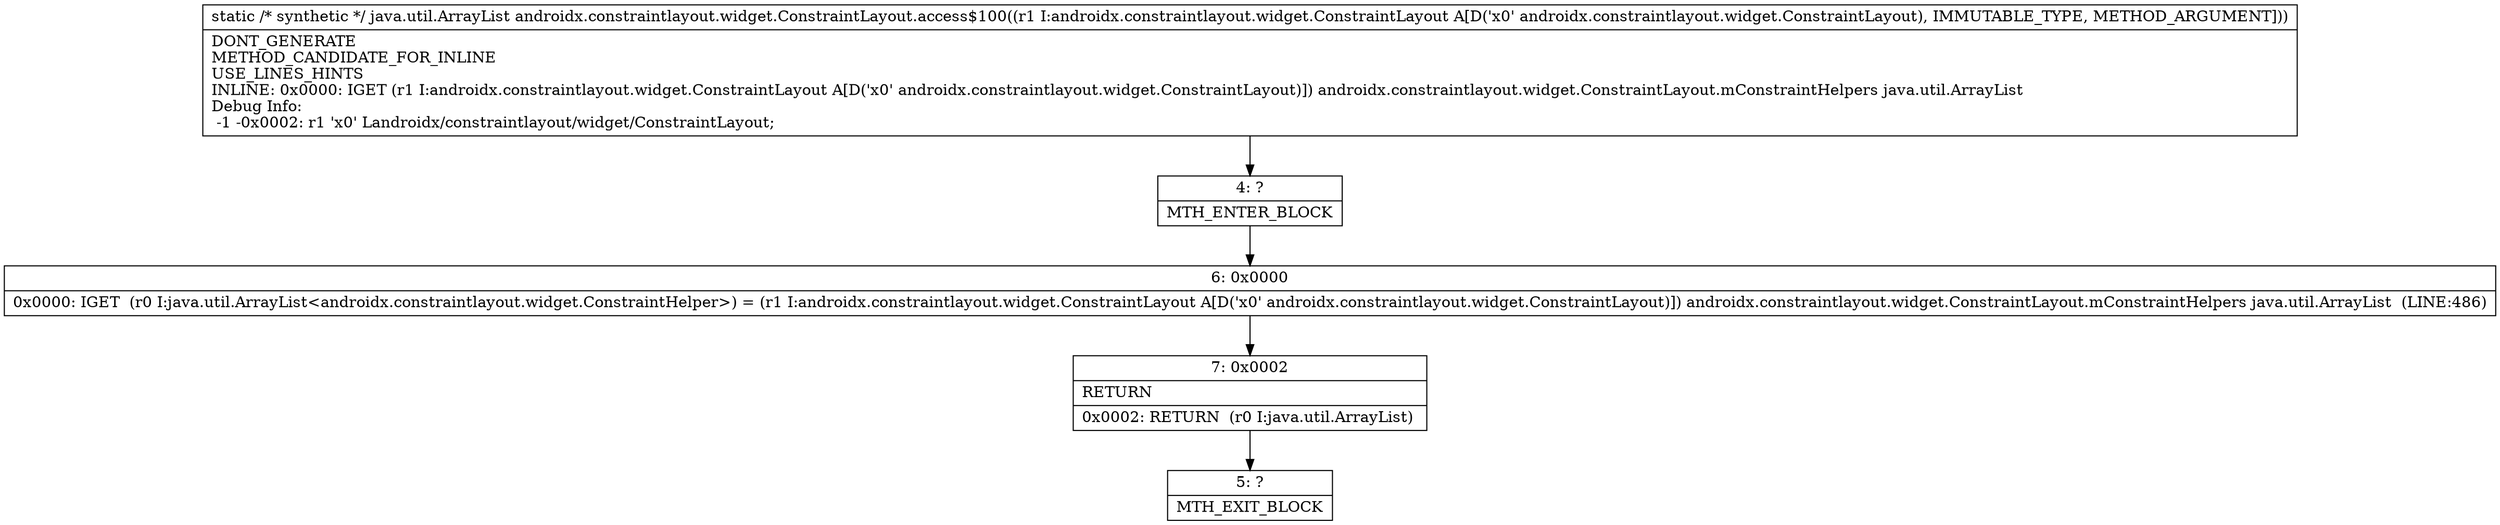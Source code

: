 digraph "CFG forandroidx.constraintlayout.widget.ConstraintLayout.access$100(Landroidx\/constraintlayout\/widget\/ConstraintLayout;)Ljava\/util\/ArrayList;" {
Node_4 [shape=record,label="{4\:\ ?|MTH_ENTER_BLOCK\l}"];
Node_6 [shape=record,label="{6\:\ 0x0000|0x0000: IGET  (r0 I:java.util.ArrayList\<androidx.constraintlayout.widget.ConstraintHelper\>) = (r1 I:androidx.constraintlayout.widget.ConstraintLayout A[D('x0' androidx.constraintlayout.widget.ConstraintLayout)]) androidx.constraintlayout.widget.ConstraintLayout.mConstraintHelpers java.util.ArrayList  (LINE:486)\l}"];
Node_7 [shape=record,label="{7\:\ 0x0002|RETURN\l|0x0002: RETURN  (r0 I:java.util.ArrayList) \l}"];
Node_5 [shape=record,label="{5\:\ ?|MTH_EXIT_BLOCK\l}"];
MethodNode[shape=record,label="{static \/* synthetic *\/ java.util.ArrayList androidx.constraintlayout.widget.ConstraintLayout.access$100((r1 I:androidx.constraintlayout.widget.ConstraintLayout A[D('x0' androidx.constraintlayout.widget.ConstraintLayout), IMMUTABLE_TYPE, METHOD_ARGUMENT]))  | DONT_GENERATE\lMETHOD_CANDIDATE_FOR_INLINE\lUSE_LINES_HINTS\lINLINE: 0x0000: IGET  (r1 I:androidx.constraintlayout.widget.ConstraintLayout A[D('x0' androidx.constraintlayout.widget.ConstraintLayout)]) androidx.constraintlayout.widget.ConstraintLayout.mConstraintHelpers java.util.ArrayList\lDebug Info:\l  \-1 \-0x0002: r1 'x0' Landroidx\/constraintlayout\/widget\/ConstraintLayout;\l}"];
MethodNode -> Node_4;Node_4 -> Node_6;
Node_6 -> Node_7;
Node_7 -> Node_5;
}


